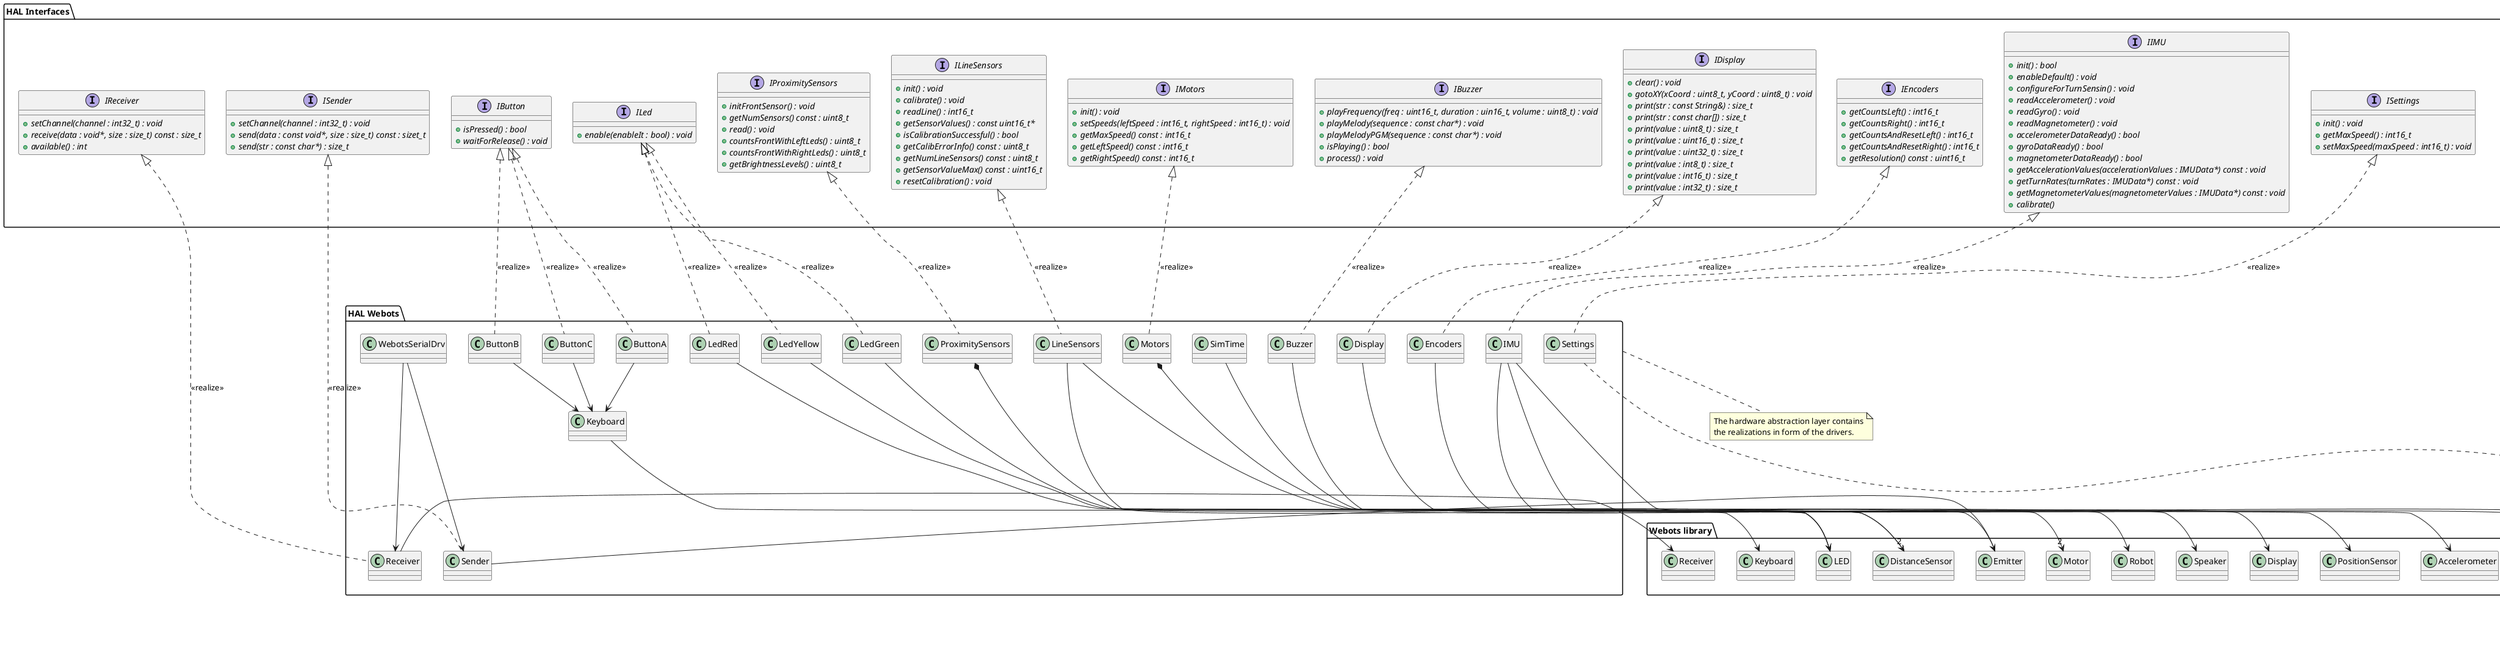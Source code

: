 @startuml HAL

package "HAL Interfaces" as halInterfaces {

    interface "IButton" as iButton {
        + {abstract} isPressed() : bool
        + {abstract} waitForRelease() : void
    }

    interface "IBuzzer" as iBuzzer {
        + {abstract} playFrequency(freq : uint16_t, duration : uin16_t, volume : uint8_t) : void
        + {abstract} playMelody(sequence : const char*) : void
        + {abstract} playMelodyPGM(sequence : const char*) : void
        + {abstract} isPlaying() : bool
        + {abstract} process() : void
    }

    interface "IDisplay" as iDisplay {
        + {abstract} clear() : void
        + {abstract} gotoXY(xCoord : uint8_t, yCoord : uint8_t) : void
        + {abstract} print(str : const String&) : size_t
        + {abstract} print(str : const char[]) : size_t
        + {abstract} print(value : uint8_t) : size_t
        + {abstract} print(value : uint16_t) : size_t
        + {abstract} print(value : uint32_t) : size_t
        + {abstract} print(value : int8_t) : size_t
        + {abstract} print(value : int16_t) : size_t
        + {abstract} print(value : int32_t) : size_t
    }

    interface "IEncoders" as iEncoders {
        + {abstract} getCountsLeft() : int16_t
        + {abstract} getCountsRight() : int16_t
        + {abstract} getCountsAndResetLeft() : int16_t
        + {abstract} getCountsAndResetRight() : int16_t
        + {abstract} getResolution() const : uint16_t
    }

    interface "IIMU" as iIMU {
        + {abstract} init() : bool
        + {abstract} enableDefault() : void
        + {abstract} configureForTurnSensin() : void
        + {abstract} readAccelerometer() : void
        + {abstract} readGyro() : void
        + {abstract} readMagnetometer() : void
        + {abstract} accelerometerDataReady() : bool
        + {abstract} gyroDataReady() : bool
        + {abstract} magnetometerDataReady() : bool
        + {abstract} getAccelerationValues(accelerationValues : IMUData*) const : void
        + {abstract} getTurnRates(turnRates : IMUData*) const : void
        + {abstract} getMagnetometerValues(magnetometerValues : IMUData*) const : void
        + {abstract} calibrate()
    }

    interface "ILed" as iLed {
        + {abstract} enable(enableIt : bool) : void
    }

    interface "ILineSensors" as iLineSensors {
        + {abstract} init() : void
        + {abstract} calibrate() : void
        + {abstract} readLine() : int16_t
        + {abstract} getSensorValues() : const uint16_t*
        + {abstract} isCalibrationSuccessful() : bool
        + {abstract} getCalibErrorInfo() const : uint8_t
        + {abstract} getNumLineSensors() const : uint8_t
        + {abstract} getSensorValueMax() const : uint16_t
        + {abstract} resetCalibration() : void
    }

    interface "IMotors" as iMotors {
        + {abstract} init() : void
        + {abstract} setSpeeds(leftSpeed : int16_t, rightSpeed : int16_t) : void
        + {abstract} getMaxSpeed() const : int16_t
        + {abstract} getLeftSpeed() const : int16_t
        + {abstract} getRightSpeed() const : int16_t
    }

    interface "IProximitySensors" as iProximitySensors {
        + {abstract} initFrontSensor() : void
        + {abstract} getNumSensors() const : uint8_t
        + {abstract} read() : void
        + {abstract} countsFrontWithLeftLeds() : uint8_t
        + {abstract} countsFrontWithRightLeds() : uint8_t
        + {abstract} getBrightnessLevels() : uint8_t
    }

    interface "IReceiver" as iReceiver {
        + {abstract} setChannel(channel : int32_t) : void
        + {abstract} receive(data : void*, size : size_t) const : size_t
        + {abstract} available() : int
    }

    interface "ISender" as iSender {
        + {abstract} setChannel(channel : int32_t) : void
        + {abstract} send(data : const void*, size : size_t) const : sizet_t
        + {abstract} send(str : const char*) : size_t
    }

    interface "ISettings" as iSettings {
        + {abstract} init() : void
        + {abstract} getMaxSpeed() : int16_t
        + {abstract} setMaxSpeed(maxSpeed : int16_t) : void
    }

}

package "HAL Webots" as hal {

    class ButtonA
    class ButtonB
    class ButtonC
    class Buzzer
    class Display
    class Encoders
    class IMU
    class Keyboard
    class LedRed
    class LedYellow
    class LedGreen
    class LineSensors
    class Motors
    class ProximitySensors
    class Receiver
    class Sender
    class Settings
    class SimTime
    class WebotsSerialDrv

    iButton <|... ButtonA: <<realize>>
    iButton <|... ButtonB: <<realize>>
    iButton <|... ButtonC: <<realize>>
    iBuzzer <|... Buzzer: <<realize>>
    iDisplay <|... Display: <<realize>>
    iEncoders <|... Encoders: <<realize>>
    iIMU <|... IMU: <<realize>>
    iLed <|... LedRed: <<realize>>
    iLed <|... LedYellow: <<realize>>
    iLed <|... LedGreen: <<realize>>
    iLineSensors <|... LineSensors: <<realize>>
    iMotors <|... Motors: <<realize>>
    iProximitySensors <|... ProximitySensors: <<realize>>
    iReceiver <|... Receiver: <<realize>>
    iSender <|... Sender: <<realize>>
    iSettings <|... Settings: <<realize>>

    ButtonA --> Keyboard
    ButtonB --> Keyboard
    ButtonC --> Keyboard
}

package "Webots library" as webotsLib {
    
    class "Keyboard" as webotsKeyboard
    class "Speaker" as webotsSpeaker
    class "Display" as webotsDisplay
    class "PositionSensor" as webotsPositionSensor
    class "Accelerometer" as webotsAccelerometer
    class "Gyro" as webotsGyro
    class "Compass" as webotsCompass
    class "LED" as webotsLed
    class "Emitter" as webotsEmitter
    class "DistanceSensor" as webotsDistanceSensor
    class "Motor" as webotsMotor
    class "Robot" as webotsRobot
    class "Receiver" as webotsReceiver
}

note bottom of webotsLib
    Generated through build process.
    Requires a local Webots installation.
end note

package "ArduinoJson" as arduinoJson {
    class DynamicJsonDocument
}

halInterfaces -[hidden]-- hal
hal -[hidden]-- webotsLib
webotsLib -[hidden]r- arduinoJson

Keyboard ----> webotsKeyboard
Buzzer ----> webotsSpeaker
Display ----> webotsDisplay
Encoders ----> webotsPositionSensor
IMU ----> webotsAccelerometer
IMU ----> webotsGyro
IMU ----> webotsCompass
LedGreen ----> webotsLed
LedRed ----> webotsLed
LedYellow ----> webotsLed
LineSensors ----> webotsEmitter
LineSensors ----> webotsDistanceSensor
Motors *----> "2" webotsMotor
ProximitySensors *----> "2" webotsDistanceSensor
Receiver -> webotsReceiver
Sender -> webotsEmitter
SimTime ----> webotsRobot
WebotsSerialDrv ----> Receiver
WebotsSerialDrv ----> Sender
Settings ....> DynamicJsonDocument: <<use>>

note bottom of hal
    The hardware abstraction layer contains
    the realizations in form of the drivers.
end note

@enduml